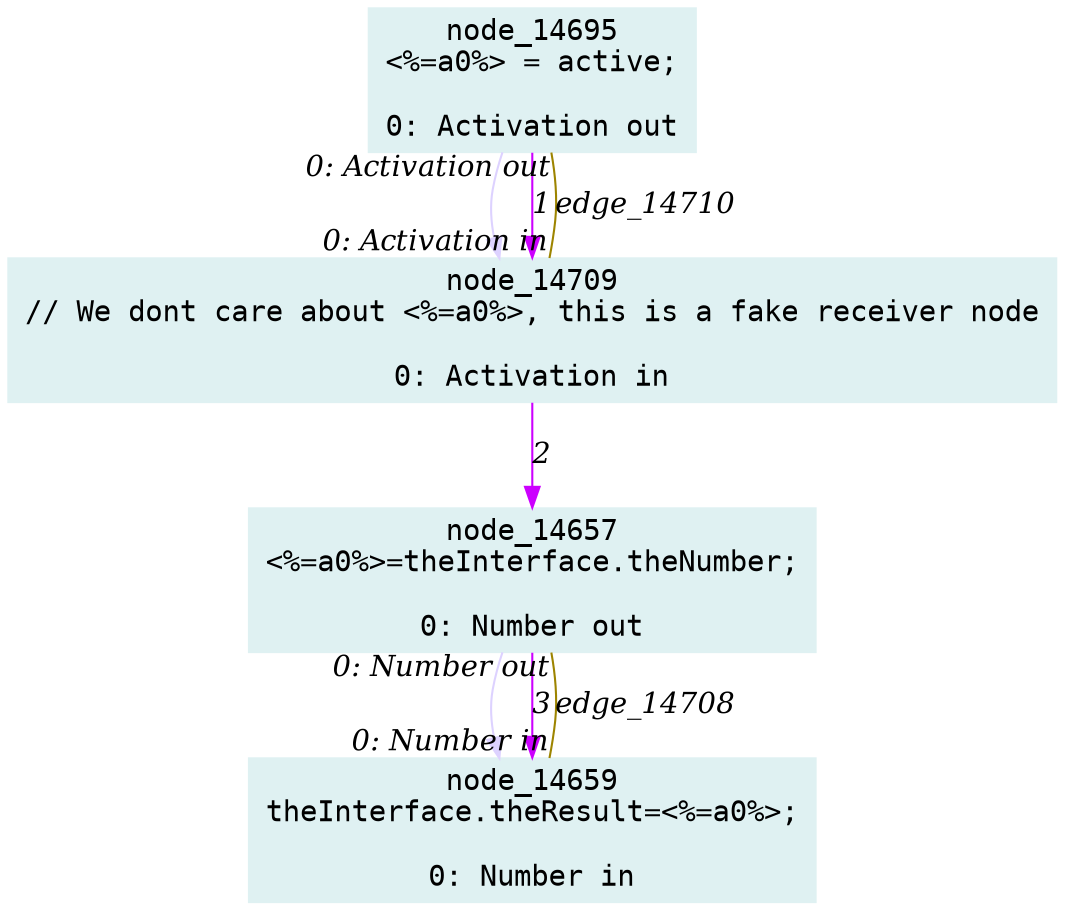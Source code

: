 digraph g{node_14657 [shape="box", style="filled", color="#dff1f2", fontname="Courier", label="node_14657
<%=a0%>=theInterface.theNumber;

0: Number out" ]
node_14659 [shape="box", style="filled", color="#dff1f2", fontname="Courier", label="node_14659
theInterface.theResult=<%=a0%>;

0: Number in" ]
node_14695 [shape="box", style="filled", color="#dff1f2", fontname="Courier", label="node_14695
<%=a0%> = active;

0: Activation out" ]
node_14709 [shape="box", style="filled", color="#dff1f2", fontname="Courier", label="node_14709
// We dont care about <%=a0%>, this is a fake receiver node

0: Activation in" ]
node_14657 -> node_14659 [dir=forward, arrowHead=normal, fontname="Times-Italic", arrowsize=1, color="#ddd2ff", label="",  headlabel="", taillabel="" ]
node_14695 -> node_14709 [dir=forward, arrowHead=normal, fontname="Times-Italic", arrowsize=1, color="#ddd2ff", label="",  headlabel="", taillabel="" ]
node_14695 -> node_14709 [dir=forward, arrowHead=normal, fontname="Times-Italic", arrowsize=1, color="#cc00ff", label="1",  headlabel="", taillabel="" ]
node_14709 -> node_14657 [dir=forward, arrowHead=normal, fontname="Times-Italic", arrowsize=1, color="#cc00ff", label="2",  headlabel="", taillabel="" ]
node_14657 -> node_14659 [dir=forward, arrowHead=normal, fontname="Times-Italic", arrowsize=1, color="#cc00ff", label="3",  headlabel="", taillabel="" ]
node_14659 -> node_14657 [dir=none, arrowHead=none, fontname="Times-Italic", arrowsize=1, color="#9d8400", label="edge_14708",  headlabel="0: Number out", taillabel="0: Number in" ]
node_14695 -> node_14709 [dir=none, arrowHead=none, fontname="Times-Italic", arrowsize=1, color="#9d8400", label="edge_14710",  headlabel="0: Activation in", taillabel="0: Activation out" ]
}